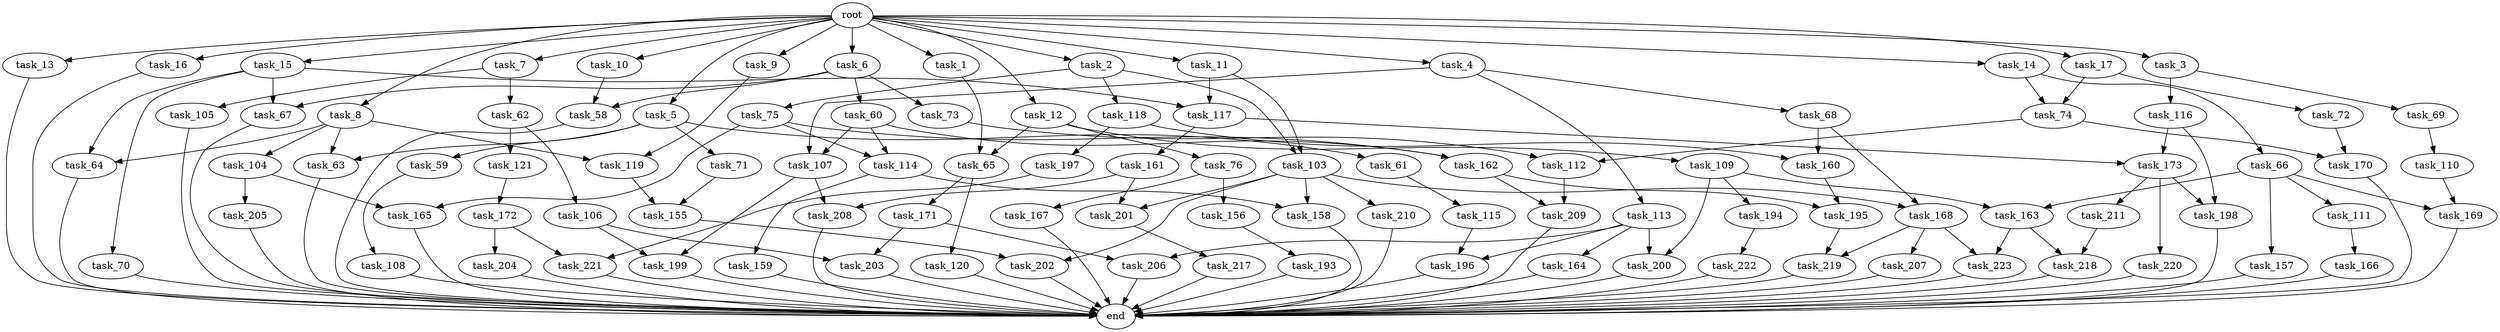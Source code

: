 digraph G {
  root [size="0.000000"];
  task_1 [size="2.048000"];
  task_2 [size="2.048000"];
  task_3 [size="2.048000"];
  task_4 [size="2.048000"];
  task_5 [size="2.048000"];
  task_6 [size="2.048000"];
  task_7 [size="2.048000"];
  task_8 [size="2.048000"];
  task_9 [size="2.048000"];
  task_10 [size="2.048000"];
  task_11 [size="2.048000"];
  task_12 [size="2.048000"];
  task_13 [size="2.048000"];
  task_14 [size="2.048000"];
  task_15 [size="2.048000"];
  task_16 [size="2.048000"];
  task_17 [size="2.048000"];
  task_58 [size="1941325217.792000"];
  task_59 [size="1391569403.904000"];
  task_60 [size="841813590.016000"];
  task_61 [size="1391569403.904000"];
  task_62 [size="618475290.624000"];
  task_63 [size="2491081031.680000"];
  task_64 [size="2199023255.552000"];
  task_65 [size="1546188226.560000"];
  task_66 [size="274877906.944000"];
  task_67 [size="1941325217.792000"];
  task_68 [size="618475290.624000"];
  task_69 [size="618475290.624000"];
  task_70 [size="1099511627.776000"];
  task_71 [size="1391569403.904000"];
  task_72 [size="274877906.944000"];
  task_73 [size="841813590.016000"];
  task_74 [size="549755813.888000"];
  task_75 [size="274877906.944000"];
  task_76 [size="154618822.656000"];
  task_103 [size="343597383.680000"];
  task_104 [size="1099511627.776000"];
  task_105 [size="618475290.624000"];
  task_106 [size="154618822.656000"];
  task_107 [size="1717986918.400000"];
  task_108 [size="841813590.016000"];
  task_109 [size="154618822.656000"];
  task_110 [size="154618822.656000"];
  task_111 [size="154618822.656000"];
  task_112 [size="429496729.600000"];
  task_113 [size="618475290.624000"];
  task_114 [size="1941325217.792000"];
  task_115 [size="68719476.736000"];
  task_116 [size="618475290.624000"];
  task_117 [size="1168231104.512000"];
  task_118 [size="274877906.944000"];
  task_119 [size="1168231104.512000"];
  task_120 [size="429496729.600000"];
  task_121 [size="154618822.656000"];
  task_155 [size="687194767.360000"];
  task_156 [size="618475290.624000"];
  task_157 [size="154618822.656000"];
  task_158 [size="996432412.672000"];
  task_159 [size="154618822.656000"];
  task_160 [size="1254130450.432000"];
  task_161 [size="841813590.016000"];
  task_162 [size="1941325217.792000"];
  task_163 [size="309237645.312000"];
  task_164 [size="618475290.624000"];
  task_165 [size="1683627180.032000"];
  task_166 [size="841813590.016000"];
  task_167 [size="618475290.624000"];
  task_168 [size="996432412.672000"];
  task_169 [size="429496729.600000"];
  task_170 [size="1374389534.720000"];
  task_171 [size="429496729.600000"];
  task_172 [size="618475290.624000"];
  task_173 [size="996432412.672000"];
  task_193 [size="274877906.944000"];
  task_194 [size="154618822.656000"];
  task_195 [size="1271310319.616000"];
  task_196 [size="2336462209.024000"];
  task_197 [size="1099511627.776000"];
  task_198 [size="1254130450.432000"];
  task_199 [size="2010044694.528000"];
  task_200 [size="773094113.280000"];
  task_201 [size="1941325217.792000"];
  task_202 [size="2559800508.416000"];
  task_203 [size="2491081031.680000"];
  task_204 [size="618475290.624000"];
  task_205 [size="841813590.016000"];
  task_206 [size="1717986918.400000"];
  task_207 [size="1099511627.776000"];
  task_208 [size="1717986918.400000"];
  task_209 [size="1941325217.792000"];
  task_210 [size="841813590.016000"];
  task_211 [size="1099511627.776000"];
  task_217 [size="1099511627.776000"];
  task_218 [size="910533066.752000"];
  task_219 [size="1529008357.376000"];
  task_220 [size="1099511627.776000"];
  task_221 [size="2010044694.528000"];
  task_222 [size="1099511627.776000"];
  task_223 [size="1168231104.512000"];
  end [size="0.000000"];

  root -> task_1 [size="1.000000"];
  root -> task_2 [size="1.000000"];
  root -> task_3 [size="1.000000"];
  root -> task_4 [size="1.000000"];
  root -> task_5 [size="1.000000"];
  root -> task_6 [size="1.000000"];
  root -> task_7 [size="1.000000"];
  root -> task_8 [size="1.000000"];
  root -> task_9 [size="1.000000"];
  root -> task_10 [size="1.000000"];
  root -> task_11 [size="1.000000"];
  root -> task_12 [size="1.000000"];
  root -> task_13 [size="1.000000"];
  root -> task_14 [size="1.000000"];
  root -> task_15 [size="1.000000"];
  root -> task_16 [size="1.000000"];
  root -> task_17 [size="1.000000"];
  task_1 -> task_65 [size="679477248.000000"];
  task_2 -> task_75 [size="134217728.000000"];
  task_2 -> task_103 [size="134217728.000000"];
  task_2 -> task_118 [size="134217728.000000"];
  task_3 -> task_69 [size="301989888.000000"];
  task_3 -> task_116 [size="301989888.000000"];
  task_4 -> task_68 [size="301989888.000000"];
  task_4 -> task_107 [size="301989888.000000"];
  task_4 -> task_113 [size="301989888.000000"];
  task_5 -> task_59 [size="679477248.000000"];
  task_5 -> task_61 [size="679477248.000000"];
  task_5 -> task_63 [size="679477248.000000"];
  task_5 -> task_71 [size="679477248.000000"];
  task_6 -> task_58 [size="411041792.000000"];
  task_6 -> task_60 [size="411041792.000000"];
  task_6 -> task_67 [size="411041792.000000"];
  task_6 -> task_73 [size="411041792.000000"];
  task_7 -> task_62 [size="301989888.000000"];
  task_7 -> task_105 [size="301989888.000000"];
  task_8 -> task_63 [size="536870912.000000"];
  task_8 -> task_64 [size="536870912.000000"];
  task_8 -> task_104 [size="536870912.000000"];
  task_8 -> task_119 [size="536870912.000000"];
  task_9 -> task_119 [size="33554432.000000"];
  task_10 -> task_58 [size="536870912.000000"];
  task_11 -> task_103 [size="33554432.000000"];
  task_11 -> task_117 [size="33554432.000000"];
  task_12 -> task_65 [size="75497472.000000"];
  task_12 -> task_76 [size="75497472.000000"];
  task_12 -> task_109 [size="75497472.000000"];
  task_13 -> end [size="1.000000"];
  task_14 -> task_66 [size="134217728.000000"];
  task_14 -> task_74 [size="134217728.000000"];
  task_15 -> task_64 [size="536870912.000000"];
  task_15 -> task_67 [size="536870912.000000"];
  task_15 -> task_70 [size="536870912.000000"];
  task_15 -> task_117 [size="536870912.000000"];
  task_16 -> end [size="1.000000"];
  task_17 -> task_72 [size="134217728.000000"];
  task_17 -> task_74 [size="134217728.000000"];
  task_58 -> end [size="1.000000"];
  task_59 -> task_108 [size="411041792.000000"];
  task_60 -> task_107 [size="536870912.000000"];
  task_60 -> task_114 [size="536870912.000000"];
  task_60 -> task_162 [size="536870912.000000"];
  task_61 -> task_115 [size="33554432.000000"];
  task_62 -> task_106 [size="75497472.000000"];
  task_62 -> task_121 [size="75497472.000000"];
  task_63 -> end [size="1.000000"];
  task_64 -> end [size="1.000000"];
  task_65 -> task_120 [size="209715200.000000"];
  task_65 -> task_171 [size="209715200.000000"];
  task_66 -> task_111 [size="75497472.000000"];
  task_66 -> task_157 [size="75497472.000000"];
  task_66 -> task_163 [size="75497472.000000"];
  task_66 -> task_169 [size="75497472.000000"];
  task_67 -> end [size="1.000000"];
  task_68 -> task_160 [size="75497472.000000"];
  task_68 -> task_168 [size="75497472.000000"];
  task_69 -> task_110 [size="75497472.000000"];
  task_70 -> end [size="1.000000"];
  task_71 -> task_155 [size="33554432.000000"];
  task_72 -> task_170 [size="536870912.000000"];
  task_73 -> task_112 [size="75497472.000000"];
  task_74 -> task_112 [size="134217728.000000"];
  task_74 -> task_170 [size="134217728.000000"];
  task_75 -> task_114 [size="411041792.000000"];
  task_75 -> task_162 [size="411041792.000000"];
  task_75 -> task_165 [size="411041792.000000"];
  task_76 -> task_156 [size="301989888.000000"];
  task_76 -> task_167 [size="301989888.000000"];
  task_103 -> task_158 [size="411041792.000000"];
  task_103 -> task_168 [size="411041792.000000"];
  task_103 -> task_201 [size="411041792.000000"];
  task_103 -> task_202 [size="411041792.000000"];
  task_103 -> task_210 [size="411041792.000000"];
  task_104 -> task_165 [size="411041792.000000"];
  task_104 -> task_205 [size="411041792.000000"];
  task_105 -> end [size="1.000000"];
  task_106 -> task_199 [size="679477248.000000"];
  task_106 -> task_203 [size="679477248.000000"];
  task_107 -> task_199 [size="301989888.000000"];
  task_107 -> task_208 [size="301989888.000000"];
  task_108 -> end [size="1.000000"];
  task_109 -> task_163 [size="75497472.000000"];
  task_109 -> task_194 [size="75497472.000000"];
  task_109 -> task_200 [size="75497472.000000"];
  task_110 -> task_169 [size="134217728.000000"];
  task_111 -> task_166 [size="411041792.000000"];
  task_112 -> task_209 [size="536870912.000000"];
  task_113 -> task_164 [size="301989888.000000"];
  task_113 -> task_196 [size="301989888.000000"];
  task_113 -> task_200 [size="301989888.000000"];
  task_113 -> task_206 [size="301989888.000000"];
  task_114 -> task_158 [size="75497472.000000"];
  task_114 -> task_159 [size="75497472.000000"];
  task_115 -> task_196 [size="838860800.000000"];
  task_116 -> task_173 [size="75497472.000000"];
  task_116 -> task_198 [size="75497472.000000"];
  task_117 -> task_161 [size="411041792.000000"];
  task_117 -> task_173 [size="411041792.000000"];
  task_118 -> task_160 [size="536870912.000000"];
  task_118 -> task_197 [size="536870912.000000"];
  task_119 -> task_155 [size="301989888.000000"];
  task_120 -> end [size="1.000000"];
  task_121 -> task_172 [size="301989888.000000"];
  task_155 -> task_202 [size="838860800.000000"];
  task_156 -> task_193 [size="134217728.000000"];
  task_157 -> end [size="1.000000"];
  task_158 -> end [size="1.000000"];
  task_159 -> end [size="1.000000"];
  task_160 -> task_195 [size="209715200.000000"];
  task_161 -> task_201 [size="536870912.000000"];
  task_161 -> task_208 [size="536870912.000000"];
  task_162 -> task_195 [size="411041792.000000"];
  task_162 -> task_209 [size="411041792.000000"];
  task_163 -> task_218 [size="33554432.000000"];
  task_163 -> task_223 [size="33554432.000000"];
  task_164 -> end [size="1.000000"];
  task_165 -> end [size="1.000000"];
  task_166 -> end [size="1.000000"];
  task_167 -> end [size="1.000000"];
  task_168 -> task_207 [size="536870912.000000"];
  task_168 -> task_219 [size="536870912.000000"];
  task_168 -> task_223 [size="536870912.000000"];
  task_169 -> end [size="1.000000"];
  task_170 -> end [size="1.000000"];
  task_171 -> task_203 [size="536870912.000000"];
  task_171 -> task_206 [size="536870912.000000"];
  task_172 -> task_204 [size="301989888.000000"];
  task_172 -> task_221 [size="301989888.000000"];
  task_173 -> task_198 [size="536870912.000000"];
  task_173 -> task_211 [size="536870912.000000"];
  task_173 -> task_220 [size="536870912.000000"];
  task_193 -> end [size="1.000000"];
  task_194 -> task_222 [size="536870912.000000"];
  task_195 -> task_219 [size="209715200.000000"];
  task_196 -> end [size="1.000000"];
  task_197 -> task_221 [size="679477248.000000"];
  task_198 -> end [size="1.000000"];
  task_199 -> end [size="1.000000"];
  task_200 -> end [size="1.000000"];
  task_201 -> task_217 [size="536870912.000000"];
  task_202 -> end [size="1.000000"];
  task_203 -> end [size="1.000000"];
  task_204 -> end [size="1.000000"];
  task_205 -> end [size="1.000000"];
  task_206 -> end [size="1.000000"];
  task_207 -> end [size="1.000000"];
  task_208 -> end [size="1.000000"];
  task_209 -> end [size="1.000000"];
  task_210 -> end [size="1.000000"];
  task_211 -> task_218 [size="411041792.000000"];
  task_217 -> end [size="1.000000"];
  task_218 -> end [size="1.000000"];
  task_219 -> end [size="1.000000"];
  task_220 -> end [size="1.000000"];
  task_221 -> end [size="1.000000"];
  task_222 -> end [size="1.000000"];
  task_223 -> end [size="1.000000"];
}
